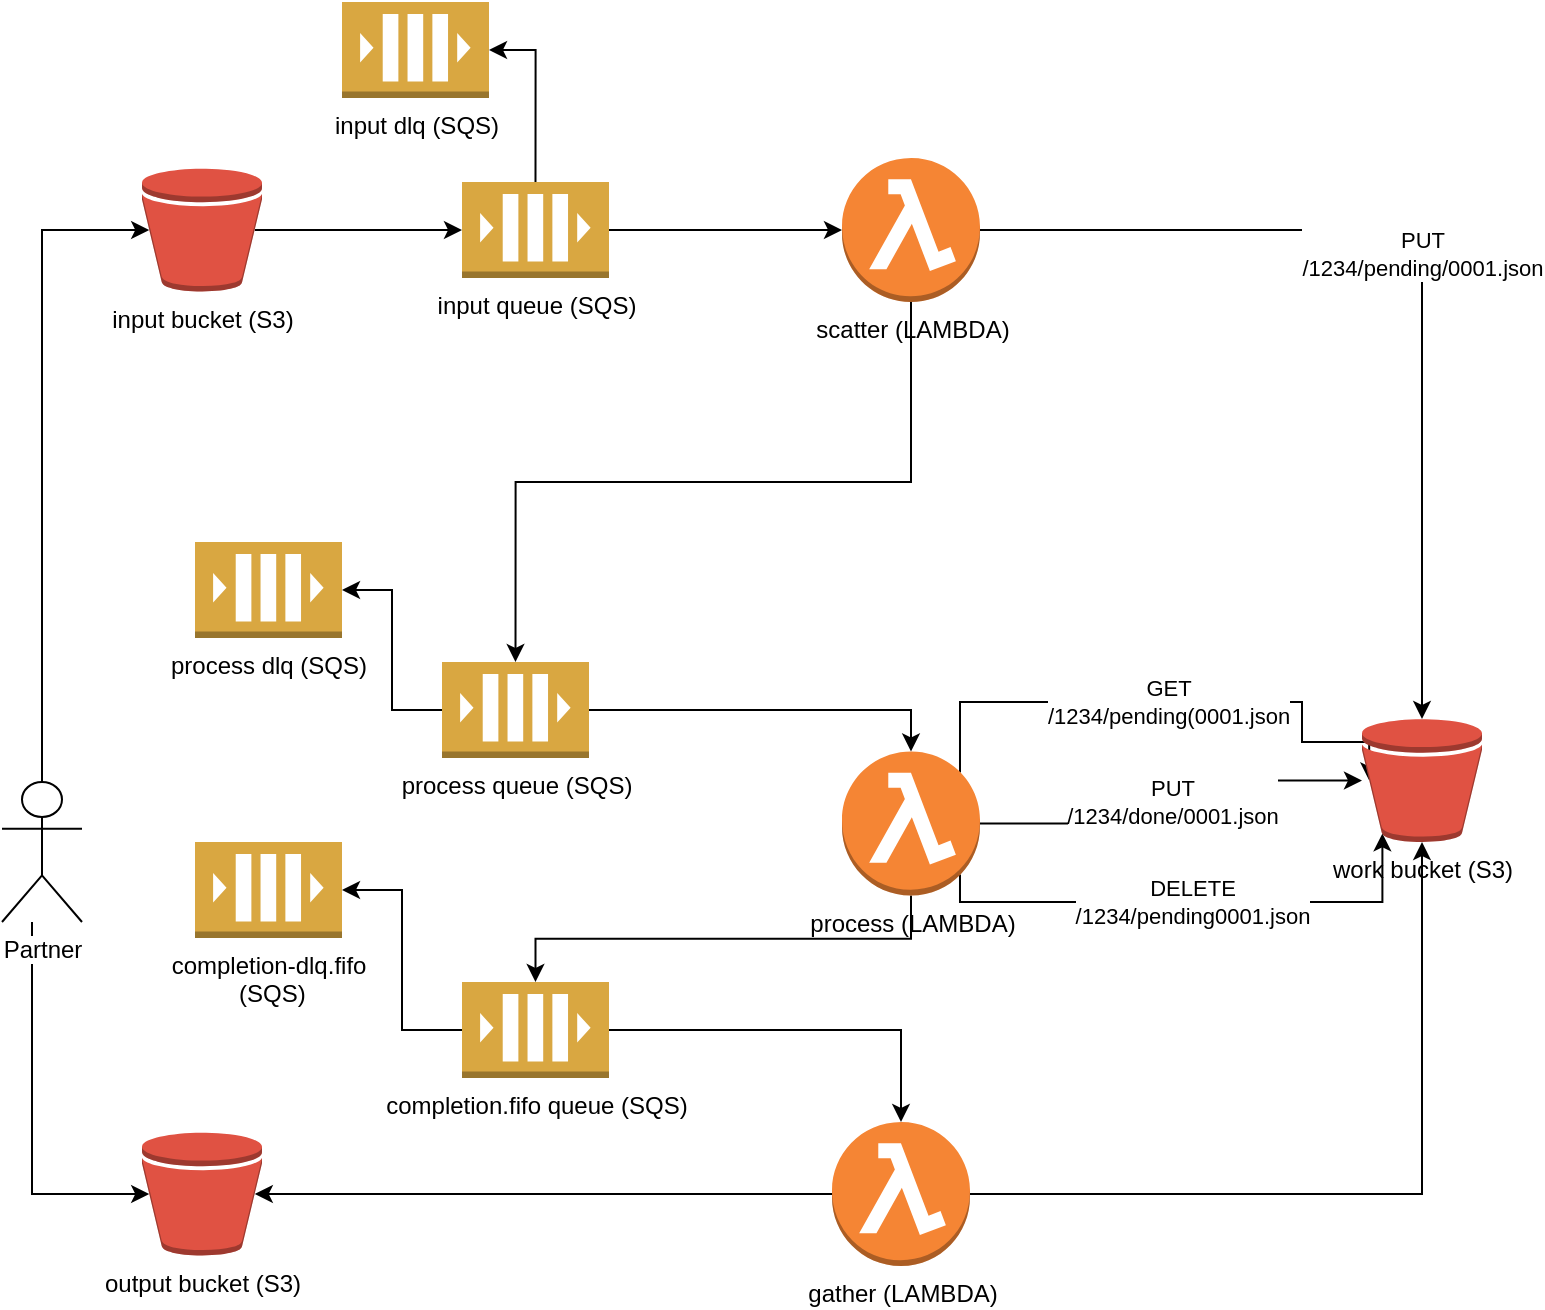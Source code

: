 <mxfile version="13.3.1" type="device"><diagram id="tzkQoiCtUvbGEuOGx7Zk" name="Page-1"><mxGraphModel dx="833" dy="1641" grid="1" gridSize="10" guides="1" tooltips="1" connect="1" arrows="1" fold="1" page="1" pageScale="1" pageWidth="850" pageHeight="1100" math="0" shadow="0"><root><mxCell id="0"/><mxCell id="1" parent="0"/><mxCell id="6Xwi4XW5B414BrpLq9Nb-12" style="edgeStyle=orthogonalEdgeStyle;rounded=0;orthogonalLoop=1;jettySize=auto;html=1;exitX=0.94;exitY=0.5;exitDx=0;exitDy=0;exitPerimeter=0;" edge="1" parent="1" source="6Xwi4XW5B414BrpLq9Nb-3" target="6Xwi4XW5B414BrpLq9Nb-4"><mxGeometry relative="1" as="geometry"/></mxCell><mxCell id="6Xwi4XW5B414BrpLq9Nb-3" value="input bucket (S3)" style="outlineConnect=0;dashed=0;verticalLabelPosition=bottom;verticalAlign=top;align=center;html=1;shape=mxgraph.aws3.bucket;fillColor=#E05243;gradientColor=none;" vertex="1" parent="1"><mxGeometry x="80" y="13.25" width="60" height="61.5" as="geometry"/></mxCell><mxCell id="6Xwi4XW5B414BrpLq9Nb-13" style="edgeStyle=orthogonalEdgeStyle;rounded=0;orthogonalLoop=1;jettySize=auto;html=1;exitX=1;exitY=0.5;exitDx=0;exitDy=0;exitPerimeter=0;entryX=0;entryY=0.5;entryDx=0;entryDy=0;entryPerimeter=0;" edge="1" parent="1" source="6Xwi4XW5B414BrpLq9Nb-4" target="6Xwi4XW5B414BrpLq9Nb-10"><mxGeometry relative="1" as="geometry"/></mxCell><mxCell id="6Xwi4XW5B414BrpLq9Nb-32" style="edgeStyle=orthogonalEdgeStyle;rounded=0;orthogonalLoop=1;jettySize=auto;html=1;exitX=0.5;exitY=0;exitDx=0;exitDy=0;exitPerimeter=0;entryX=1;entryY=0.5;entryDx=0;entryDy=0;entryPerimeter=0;" edge="1" parent="1" source="6Xwi4XW5B414BrpLq9Nb-4" target="6Xwi4XW5B414BrpLq9Nb-31"><mxGeometry relative="1" as="geometry"/></mxCell><mxCell id="6Xwi4XW5B414BrpLq9Nb-4" value="input queue (SQS)" style="outlineConnect=0;dashed=0;verticalLabelPosition=bottom;verticalAlign=top;align=center;html=1;shape=mxgraph.aws3.queue;fillColor=#D9A741;gradientColor=none;" vertex="1" parent="1"><mxGeometry x="240" y="20" width="73.5" height="48" as="geometry"/></mxCell><mxCell id="6Xwi4XW5B414BrpLq9Nb-16" value="GET&lt;br&gt;/1234/pending(0001.json" style="edgeStyle=orthogonalEdgeStyle;rounded=0;orthogonalLoop=1;jettySize=auto;html=1;exitX=0.855;exitY=0.145;exitDx=0;exitDy=0;exitPerimeter=0;entryX=0.06;entryY=0.5;entryDx=0;entryDy=0;entryPerimeter=0;" edge="1" parent="1" source="6Xwi4XW5B414BrpLq9Nb-5" target="6Xwi4XW5B414BrpLq9Nb-6"><mxGeometry relative="1" as="geometry"><Array as="points"><mxPoint x="489" y="280"/><mxPoint x="660" y="280"/><mxPoint x="660" y="300"/><mxPoint x="694" y="300"/></Array></mxGeometry></mxCell><mxCell id="6Xwi4XW5B414BrpLq9Nb-20" style="edgeStyle=orthogonalEdgeStyle;rounded=0;orthogonalLoop=1;jettySize=auto;html=1;exitX=0.5;exitY=1;exitDx=0;exitDy=0;exitPerimeter=0;" edge="1" parent="1" source="6Xwi4XW5B414BrpLq9Nb-5" target="6Xwi4XW5B414BrpLq9Nb-8"><mxGeometry relative="1" as="geometry"/></mxCell><mxCell id="6Xwi4XW5B414BrpLq9Nb-38" value="DELETE&lt;br&gt;/1234/pending0001.json" style="edgeStyle=orthogonalEdgeStyle;rounded=0;orthogonalLoop=1;jettySize=auto;html=1;exitX=0.855;exitY=0.855;exitDx=0;exitDy=0;exitPerimeter=0;entryX=0.17;entryY=0.93;entryDx=0;entryDy=0;entryPerimeter=0;" edge="1" parent="1" source="6Xwi4XW5B414BrpLq9Nb-5" target="6Xwi4XW5B414BrpLq9Nb-6"><mxGeometry relative="1" as="geometry"><Array as="points"><mxPoint x="489" y="380"/><mxPoint x="700" y="380"/></Array></mxGeometry></mxCell><mxCell id="6Xwi4XW5B414BrpLq9Nb-5" value="process (LAMBDA)" style="outlineConnect=0;dashed=0;verticalLabelPosition=bottom;verticalAlign=top;align=center;html=1;shape=mxgraph.aws3.lambda_function;fillColor=#F58534;gradientColor=none;" vertex="1" parent="1"><mxGeometry x="430" y="304.75" width="69" height="72" as="geometry"/></mxCell><mxCell id="6Xwi4XW5B414BrpLq9Nb-6" value="work bucket (S3)" style="outlineConnect=0;dashed=0;verticalLabelPosition=bottom;verticalAlign=top;align=center;html=1;shape=mxgraph.aws3.bucket;fillColor=#E05243;gradientColor=none;" vertex="1" parent="1"><mxGeometry x="690" y="288.5" width="60" height="61.5" as="geometry"/></mxCell><mxCell id="6Xwi4XW5B414BrpLq9Nb-7" value="output bucket (S3)" style="outlineConnect=0;dashed=0;verticalLabelPosition=bottom;verticalAlign=top;align=center;html=1;shape=mxgraph.aws3.bucket;fillColor=#E05243;gradientColor=none;" vertex="1" parent="1"><mxGeometry x="80" y="495.25" width="60" height="61.5" as="geometry"/></mxCell><mxCell id="6Xwi4XW5B414BrpLq9Nb-25" style="edgeStyle=orthogonalEdgeStyle;rounded=0;orthogonalLoop=1;jettySize=auto;html=1;exitX=1;exitY=0.5;exitDx=0;exitDy=0;exitPerimeter=0;entryX=0.5;entryY=0;entryDx=0;entryDy=0;entryPerimeter=0;" edge="1" parent="1" source="6Xwi4XW5B414BrpLq9Nb-8" target="6Xwi4XW5B414BrpLq9Nb-11"><mxGeometry relative="1" as="geometry"/></mxCell><mxCell id="6Xwi4XW5B414BrpLq9Nb-36" style="edgeStyle=orthogonalEdgeStyle;rounded=0;orthogonalLoop=1;jettySize=auto;html=1;exitX=0;exitY=0.5;exitDx=0;exitDy=0;exitPerimeter=0;entryX=1;entryY=0.5;entryDx=0;entryDy=0;entryPerimeter=0;" edge="1" parent="1" source="6Xwi4XW5B414BrpLq9Nb-8" target="6Xwi4XW5B414BrpLq9Nb-35"><mxGeometry relative="1" as="geometry"/></mxCell><mxCell id="6Xwi4XW5B414BrpLq9Nb-8" value="completion.fifo queue (SQS)" style="outlineConnect=0;dashed=0;verticalLabelPosition=bottom;verticalAlign=top;align=center;html=1;shape=mxgraph.aws3.queue;fillColor=#D9A741;gradientColor=none;" vertex="1" parent="1"><mxGeometry x="240" y="420" width="73.5" height="48" as="geometry"/></mxCell><mxCell id="6Xwi4XW5B414BrpLq9Nb-24" style="edgeStyle=orthogonalEdgeStyle;rounded=0;orthogonalLoop=1;jettySize=auto;html=1;exitX=1;exitY=0.5;exitDx=0;exitDy=0;exitPerimeter=0;entryX=0.5;entryY=0;entryDx=0;entryDy=0;entryPerimeter=0;" edge="1" parent="1" source="6Xwi4XW5B414BrpLq9Nb-9" target="6Xwi4XW5B414BrpLq9Nb-5"><mxGeometry relative="1" as="geometry"/></mxCell><mxCell id="6Xwi4XW5B414BrpLq9Nb-34" style="edgeStyle=orthogonalEdgeStyle;rounded=0;orthogonalLoop=1;jettySize=auto;html=1;exitX=0;exitY=0.5;exitDx=0;exitDy=0;exitPerimeter=0;entryX=1;entryY=0.5;entryDx=0;entryDy=0;entryPerimeter=0;" edge="1" parent="1" source="6Xwi4XW5B414BrpLq9Nb-9" target="6Xwi4XW5B414BrpLq9Nb-33"><mxGeometry relative="1" as="geometry"/></mxCell><mxCell id="6Xwi4XW5B414BrpLq9Nb-9" value="process&amp;nbsp;queue (SQS)" style="outlineConnect=0;dashed=0;verticalLabelPosition=bottom;verticalAlign=top;align=center;html=1;shape=mxgraph.aws3.queue;fillColor=#D9A741;gradientColor=none;" vertex="1" parent="1"><mxGeometry x="230" y="260" width="73.5" height="48" as="geometry"/></mxCell><mxCell id="6Xwi4XW5B414BrpLq9Nb-17" value="PUT&lt;br&gt;/1234/pending/0001.json" style="edgeStyle=orthogonalEdgeStyle;rounded=0;orthogonalLoop=1;jettySize=auto;html=1;exitX=1;exitY=0.5;exitDx=0;exitDy=0;exitPerimeter=0;entryX=0.5;entryY=0;entryDx=0;entryDy=0;entryPerimeter=0;" edge="1" parent="1" source="6Xwi4XW5B414BrpLq9Nb-10" target="6Xwi4XW5B414BrpLq9Nb-6"><mxGeometry relative="1" as="geometry"/></mxCell><mxCell id="6Xwi4XW5B414BrpLq9Nb-22" style="edgeStyle=orthogonalEdgeStyle;rounded=0;orthogonalLoop=1;jettySize=auto;html=1;exitX=0.5;exitY=1;exitDx=0;exitDy=0;exitPerimeter=0;entryX=0.5;entryY=0;entryDx=0;entryDy=0;entryPerimeter=0;" edge="1" parent="1" source="6Xwi4XW5B414BrpLq9Nb-10" target="6Xwi4XW5B414BrpLq9Nb-9"><mxGeometry relative="1" as="geometry"/></mxCell><mxCell id="6Xwi4XW5B414BrpLq9Nb-10" value="scatter (LAMBDA)" style="outlineConnect=0;dashed=0;verticalLabelPosition=bottom;verticalAlign=top;align=center;html=1;shape=mxgraph.aws3.lambda_function;fillColor=#F58534;gradientColor=none;" vertex="1" parent="1"><mxGeometry x="430" y="8" width="69" height="72" as="geometry"/></mxCell><mxCell id="6Xwi4XW5B414BrpLq9Nb-18" style="edgeStyle=orthogonalEdgeStyle;rounded=0;orthogonalLoop=1;jettySize=auto;html=1;exitX=1;exitY=0.5;exitDx=0;exitDy=0;exitPerimeter=0;entryX=0.5;entryY=1;entryDx=0;entryDy=0;entryPerimeter=0;" edge="1" parent="1" source="6Xwi4XW5B414BrpLq9Nb-11" target="6Xwi4XW5B414BrpLq9Nb-6"><mxGeometry relative="1" as="geometry"/></mxCell><mxCell id="6Xwi4XW5B414BrpLq9Nb-26" style="edgeStyle=orthogonalEdgeStyle;rounded=0;orthogonalLoop=1;jettySize=auto;html=1;exitX=0;exitY=0.5;exitDx=0;exitDy=0;exitPerimeter=0;entryX=0.94;entryY=0.5;entryDx=0;entryDy=0;entryPerimeter=0;" edge="1" parent="1" source="6Xwi4XW5B414BrpLq9Nb-11" target="6Xwi4XW5B414BrpLq9Nb-7"><mxGeometry relative="1" as="geometry"/></mxCell><mxCell id="6Xwi4XW5B414BrpLq9Nb-11" value="gather (LAMBDA)" style="outlineConnect=0;dashed=0;verticalLabelPosition=bottom;verticalAlign=top;align=center;html=1;shape=mxgraph.aws3.lambda_function;fillColor=#F58534;gradientColor=none;" vertex="1" parent="1"><mxGeometry x="425" y="490" width="69" height="72" as="geometry"/></mxCell><mxCell id="6Xwi4XW5B414BrpLq9Nb-29" style="edgeStyle=orthogonalEdgeStyle;rounded=0;orthogonalLoop=1;jettySize=auto;html=1;entryX=0.06;entryY=0.5;entryDx=0;entryDy=0;entryPerimeter=0;" edge="1" parent="1" source="6Xwi4XW5B414BrpLq9Nb-28" target="6Xwi4XW5B414BrpLq9Nb-3"><mxGeometry relative="1" as="geometry"><Array as="points"><mxPoint x="30" y="44"/></Array></mxGeometry></mxCell><mxCell id="6Xwi4XW5B414BrpLq9Nb-30" style="edgeStyle=orthogonalEdgeStyle;rounded=0;orthogonalLoop=1;jettySize=auto;html=1;entryX=0.06;entryY=0.5;entryDx=0;entryDy=0;entryPerimeter=0;" edge="1" parent="1" source="6Xwi4XW5B414BrpLq9Nb-28" target="6Xwi4XW5B414BrpLq9Nb-7"><mxGeometry relative="1" as="geometry"><mxPoint x="25" y="430" as="sourcePoint"/><Array as="points"><mxPoint x="25" y="526"/></Array></mxGeometry></mxCell><mxCell id="6Xwi4XW5B414BrpLq9Nb-28" value="Partner" style="shape=umlActor;verticalLabelPosition=bottom;labelBackgroundColor=#ffffff;verticalAlign=top;html=1;outlineConnect=0;" vertex="1" parent="1"><mxGeometry x="10" y="320" width="40" height="70" as="geometry"/></mxCell><mxCell id="6Xwi4XW5B414BrpLq9Nb-31" value="input dlq (SQS)" style="outlineConnect=0;dashed=0;verticalLabelPosition=bottom;verticalAlign=top;align=center;html=1;shape=mxgraph.aws3.queue;fillColor=#D9A741;gradientColor=none;" vertex="1" parent="1"><mxGeometry x="180" y="-70" width="73.5" height="48" as="geometry"/></mxCell><mxCell id="6Xwi4XW5B414BrpLq9Nb-33" value="process dlq (SQS)" style="outlineConnect=0;dashed=0;verticalLabelPosition=bottom;verticalAlign=top;align=center;html=1;shape=mxgraph.aws3.queue;fillColor=#D9A741;gradientColor=none;" vertex="1" parent="1"><mxGeometry x="106.5" y="200" width="73.5" height="48" as="geometry"/></mxCell><mxCell id="6Xwi4XW5B414BrpLq9Nb-35" value="completion-dlq.fifo&lt;br&gt;&amp;nbsp;(SQS)" style="outlineConnect=0;dashed=0;verticalLabelPosition=bottom;verticalAlign=top;align=center;html=1;shape=mxgraph.aws3.queue;fillColor=#D9A741;gradientColor=none;" vertex="1" parent="1"><mxGeometry x="106.5" y="350" width="73.5" height="48" as="geometry"/></mxCell><mxCell id="6Xwi4XW5B414BrpLq9Nb-37" value="PUT&lt;br&gt;/1234/done/0001.json" style="edgeStyle=orthogonalEdgeStyle;rounded=0;orthogonalLoop=1;jettySize=auto;html=1;exitX=1;exitY=0.5;exitDx=0;exitDy=0;exitPerimeter=0;" edge="1" parent="1" source="6Xwi4XW5B414BrpLq9Nb-5" target="6Xwi4XW5B414BrpLq9Nb-6"><mxGeometry relative="1" as="geometry"><mxPoint x="498.995" y="325.19" as="sourcePoint"/><mxPoint x="703.6" y="348.75" as="targetPoint"/></mxGeometry></mxCell></root></mxGraphModel></diagram></mxfile>